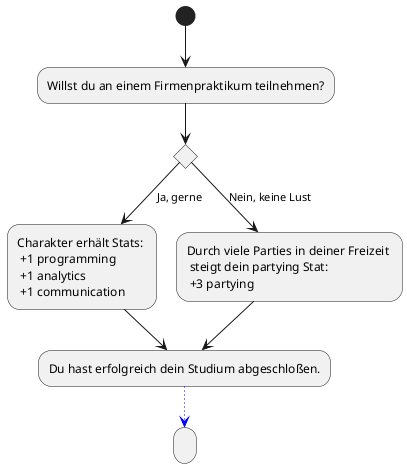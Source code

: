 @startuml
(*) --> "Willst du an einem Firmenpraktikum teilnehmen?"
if "" then
--> [Ja, gerne] "Charakter erhält Stats: \n +1 programming \n +1 analytics \n +1 communication" as ja
else
--> [Nein, keine Lust] "Durch viele Parties in deiner Freizeit \n steigt dein partying Stat:\n +3 partying " as nein

ja --> "Du hast erfolgreich dein Studium abgeschloßen." as a
nein --> a





-[#blue,dotted]-> " "



@enduml